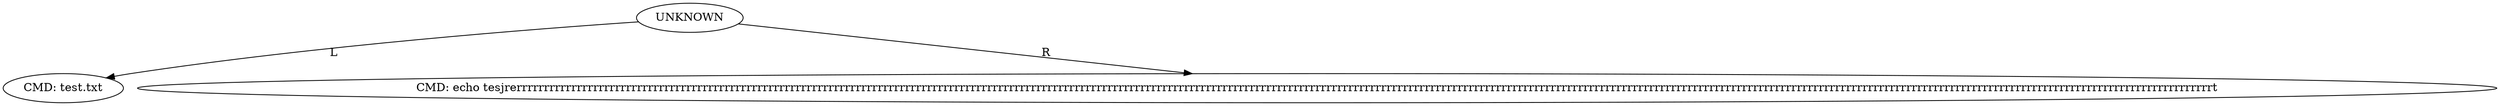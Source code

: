 digraph AST {
"0x5b0d4b137550" [label="UNKNOWN"];
"0x5b0d4b137550" -> "0x5b0d4b137580" [label="L"];
"0x5b0d4b137580" [label="CMD: test.txt"];
"0x5b0d4b137550" -> "0x5b0d4b137520" [label="R"];
"0x5b0d4b137520" [label="CMD: echo tesjrerrrrrrrrrrrrrrrrrrrrrrrrrrrrrrrrrrrrrrrrrrrrrrrrrrrrrrrrrrrrrrrrrrrrrrrrrrrrrrrrrrrrrrrrrrrrrrrrrrrrrrrrrrrrrrrrrrrrrrrrrrrrrrrrrrrrrrrrrrrrrrrrrrrrrrrrrrrrrrrrrrrrrrrrrrrrrrrrrrrrrrrrrrrrrrrrrrrrrrrrrrrrrrrrrrrrrrrrrrrrrrrrrrrrrrrrrrrrrrrrrrrrrrrrrrrrrrrrrrrrrrrrrrrrrrrrrrrrrrrrrrrrrrrrrrrrrrrrrrrrrrrrrrrrrrt"];
}

